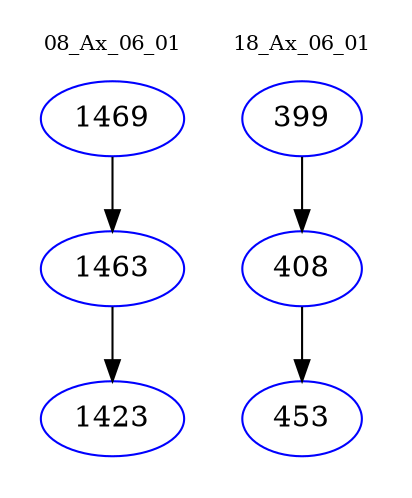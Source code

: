 digraph{
subgraph cluster_0 {
color = white
label = "08_Ax_06_01";
fontsize=10;
T0_1469 [label="1469", color="blue"]
T0_1469 -> T0_1463 [color="black"]
T0_1463 [label="1463", color="blue"]
T0_1463 -> T0_1423 [color="black"]
T0_1423 [label="1423", color="blue"]
}
subgraph cluster_1 {
color = white
label = "18_Ax_06_01";
fontsize=10;
T1_399 [label="399", color="blue"]
T1_399 -> T1_408 [color="black"]
T1_408 [label="408", color="blue"]
T1_408 -> T1_453 [color="black"]
T1_453 [label="453", color="blue"]
}
}
